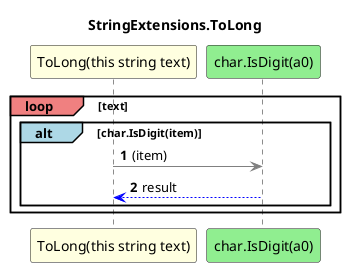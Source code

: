 @startuml StringExtensions.ToLong
title StringExtensions.ToLong
participant "ToLong(this string text)" as ToLong_p0 #LightYellow
participant "char.IsDigit(a0)" as char_IsDigit_a0 #LightGreen
autonumber
loop#LightCoral text
    alt#LightBlue char.IsDigit(item)
        ToLong_p0 -[#grey]> char_IsDigit_a0 : (item)
        char_IsDigit_a0 -[#blue]-> ToLong_p0 : result
    end
end
@enduml
